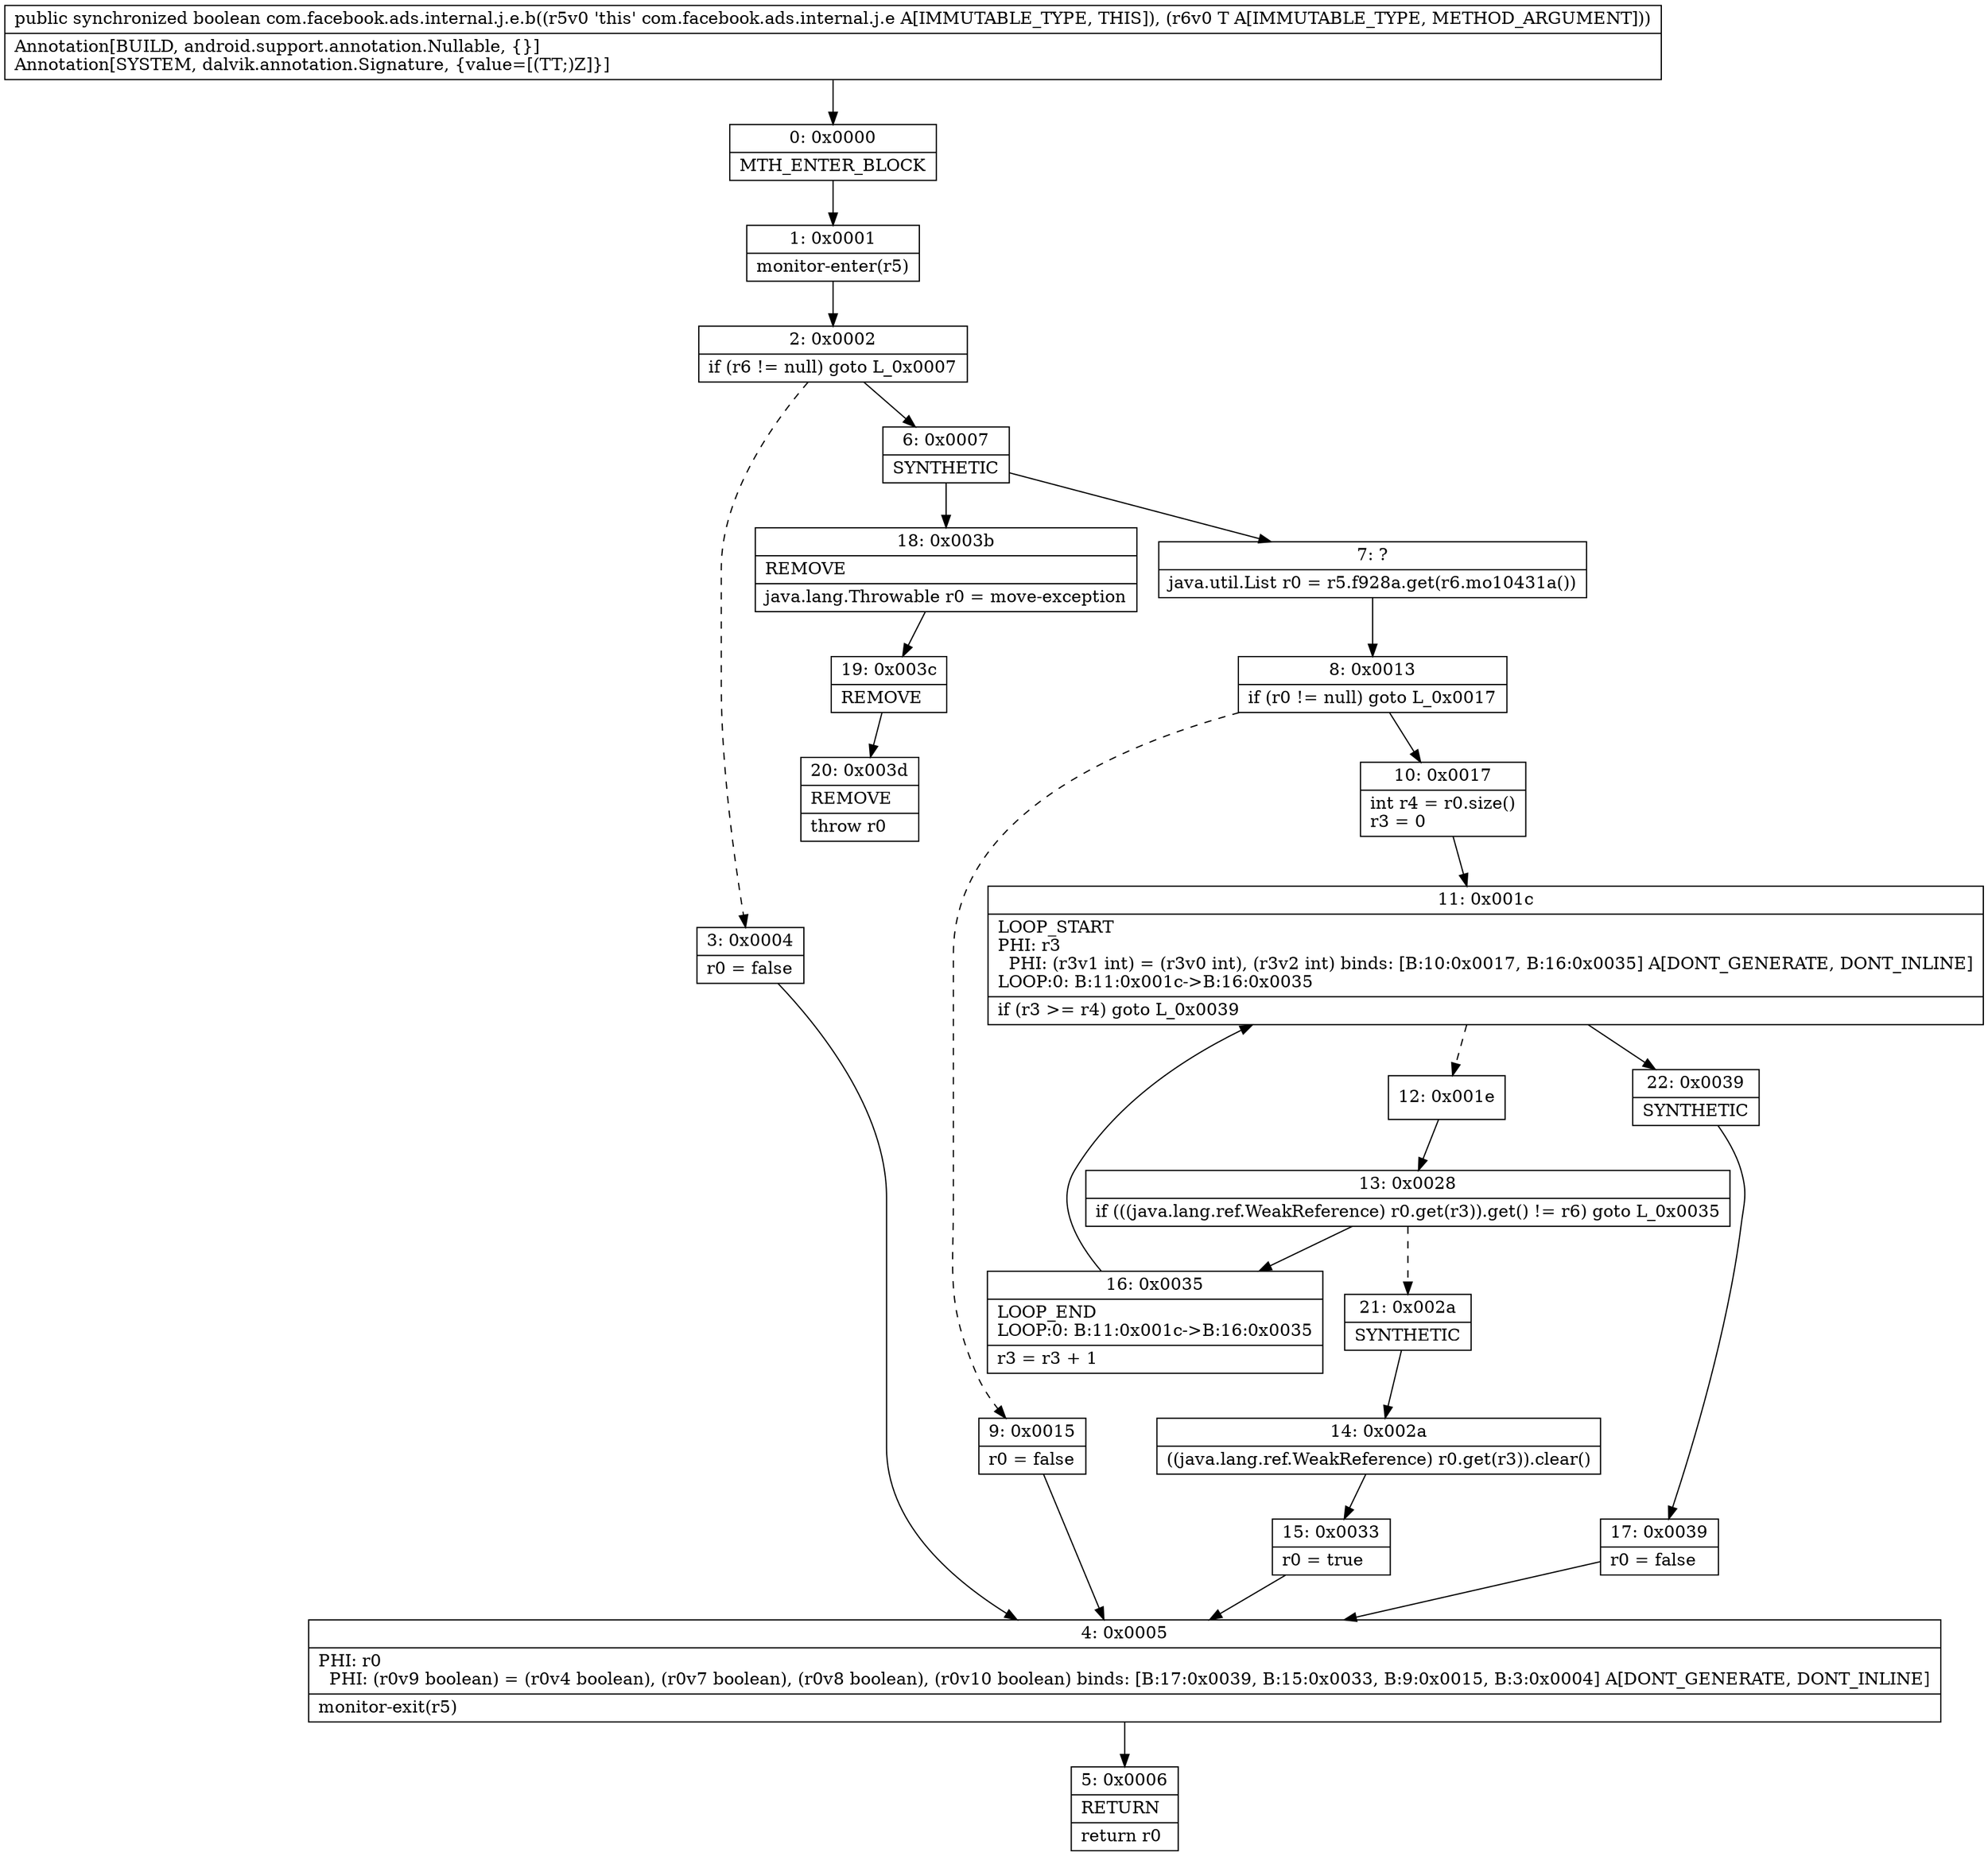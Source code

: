 digraph "CFG forcom.facebook.ads.internal.j.e.b(Lcom\/facebook\/ads\/internal\/j\/f;)Z" {
Node_0 [shape=record,label="{0\:\ 0x0000|MTH_ENTER_BLOCK\l}"];
Node_1 [shape=record,label="{1\:\ 0x0001|monitor\-enter(r5)\l}"];
Node_2 [shape=record,label="{2\:\ 0x0002|if (r6 != null) goto L_0x0007\l}"];
Node_3 [shape=record,label="{3\:\ 0x0004|r0 = false\l}"];
Node_4 [shape=record,label="{4\:\ 0x0005|PHI: r0 \l  PHI: (r0v9 boolean) = (r0v4 boolean), (r0v7 boolean), (r0v8 boolean), (r0v10 boolean) binds: [B:17:0x0039, B:15:0x0033, B:9:0x0015, B:3:0x0004] A[DONT_GENERATE, DONT_INLINE]\l|monitor\-exit(r5)\l}"];
Node_5 [shape=record,label="{5\:\ 0x0006|RETURN\l|return r0\l}"];
Node_6 [shape=record,label="{6\:\ 0x0007|SYNTHETIC\l}"];
Node_7 [shape=record,label="{7\:\ ?|java.util.List r0 = r5.f928a.get(r6.mo10431a())\l}"];
Node_8 [shape=record,label="{8\:\ 0x0013|if (r0 != null) goto L_0x0017\l}"];
Node_9 [shape=record,label="{9\:\ 0x0015|r0 = false\l}"];
Node_10 [shape=record,label="{10\:\ 0x0017|int r4 = r0.size()\lr3 = 0\l}"];
Node_11 [shape=record,label="{11\:\ 0x001c|LOOP_START\lPHI: r3 \l  PHI: (r3v1 int) = (r3v0 int), (r3v2 int) binds: [B:10:0x0017, B:16:0x0035] A[DONT_GENERATE, DONT_INLINE]\lLOOP:0: B:11:0x001c\-\>B:16:0x0035\l|if (r3 \>= r4) goto L_0x0039\l}"];
Node_12 [shape=record,label="{12\:\ 0x001e}"];
Node_13 [shape=record,label="{13\:\ 0x0028|if (((java.lang.ref.WeakReference) r0.get(r3)).get() != r6) goto L_0x0035\l}"];
Node_14 [shape=record,label="{14\:\ 0x002a|((java.lang.ref.WeakReference) r0.get(r3)).clear()\l}"];
Node_15 [shape=record,label="{15\:\ 0x0033|r0 = true\l}"];
Node_16 [shape=record,label="{16\:\ 0x0035|LOOP_END\lLOOP:0: B:11:0x001c\-\>B:16:0x0035\l|r3 = r3 + 1\l}"];
Node_17 [shape=record,label="{17\:\ 0x0039|r0 = false\l}"];
Node_18 [shape=record,label="{18\:\ 0x003b|REMOVE\l|java.lang.Throwable r0 = move\-exception\l}"];
Node_19 [shape=record,label="{19\:\ 0x003c|REMOVE\l}"];
Node_20 [shape=record,label="{20\:\ 0x003d|REMOVE\l|throw r0\l}"];
Node_21 [shape=record,label="{21\:\ 0x002a|SYNTHETIC\l}"];
Node_22 [shape=record,label="{22\:\ 0x0039|SYNTHETIC\l}"];
MethodNode[shape=record,label="{public synchronized boolean com.facebook.ads.internal.j.e.b((r5v0 'this' com.facebook.ads.internal.j.e A[IMMUTABLE_TYPE, THIS]), (r6v0 T A[IMMUTABLE_TYPE, METHOD_ARGUMENT]))  | Annotation[BUILD, android.support.annotation.Nullable, \{\}]\lAnnotation[SYSTEM, dalvik.annotation.Signature, \{value=[(TT;)Z]\}]\l}"];
MethodNode -> Node_0;
Node_0 -> Node_1;
Node_1 -> Node_2;
Node_2 -> Node_3[style=dashed];
Node_2 -> Node_6;
Node_3 -> Node_4;
Node_4 -> Node_5;
Node_6 -> Node_7;
Node_6 -> Node_18;
Node_7 -> Node_8;
Node_8 -> Node_9[style=dashed];
Node_8 -> Node_10;
Node_9 -> Node_4;
Node_10 -> Node_11;
Node_11 -> Node_12[style=dashed];
Node_11 -> Node_22;
Node_12 -> Node_13;
Node_13 -> Node_16;
Node_13 -> Node_21[style=dashed];
Node_14 -> Node_15;
Node_15 -> Node_4;
Node_16 -> Node_11;
Node_17 -> Node_4;
Node_18 -> Node_19;
Node_19 -> Node_20;
Node_21 -> Node_14;
Node_22 -> Node_17;
}


